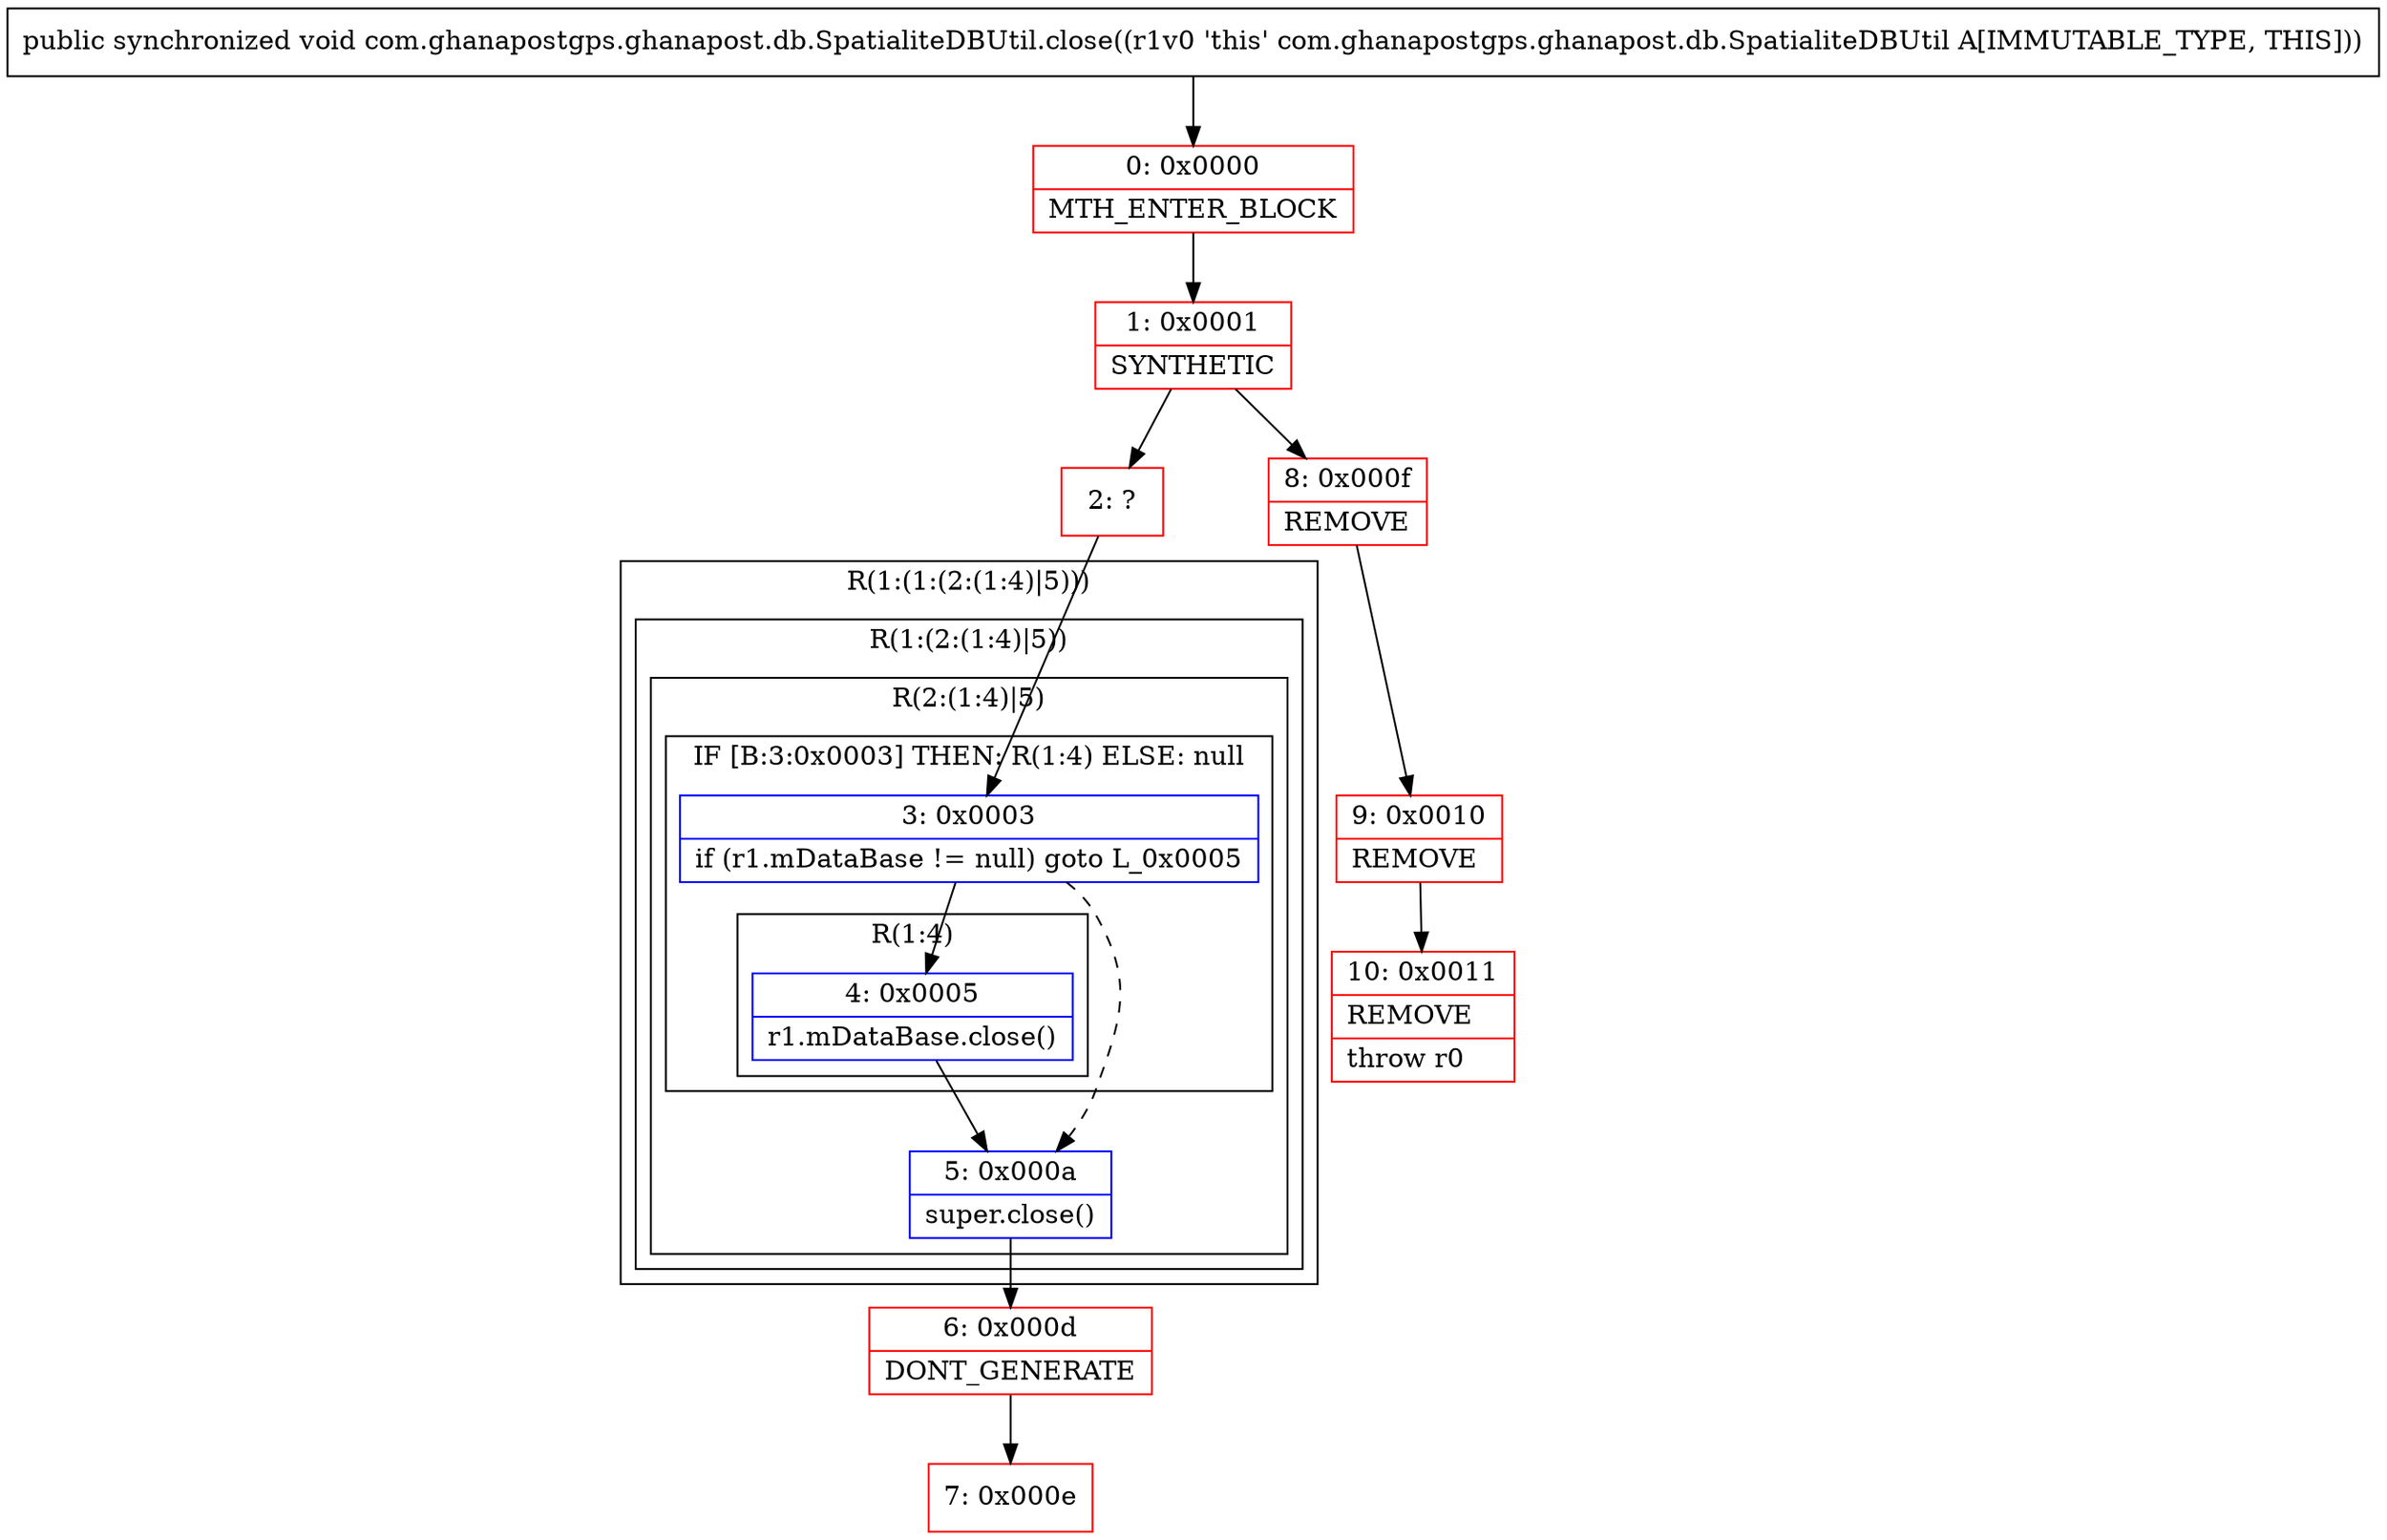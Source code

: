 digraph "CFG forcom.ghanapostgps.ghanapost.db.SpatialiteDBUtil.close()V" {
subgraph cluster_Region_1400373173 {
label = "R(1:(1:(2:(1:4)|5)))";
node [shape=record,color=blue];
subgraph cluster_Region_444635871 {
label = "R(1:(2:(1:4)|5))";
node [shape=record,color=blue];
subgraph cluster_Region_919948918 {
label = "R(2:(1:4)|5)";
node [shape=record,color=blue];
subgraph cluster_IfRegion_235419054 {
label = "IF [B:3:0x0003] THEN: R(1:4) ELSE: null";
node [shape=record,color=blue];
Node_3 [shape=record,label="{3\:\ 0x0003|if (r1.mDataBase != null) goto L_0x0005\l}"];
subgraph cluster_Region_1659824525 {
label = "R(1:4)";
node [shape=record,color=blue];
Node_4 [shape=record,label="{4\:\ 0x0005|r1.mDataBase.close()\l}"];
}
}
Node_5 [shape=record,label="{5\:\ 0x000a|super.close()\l}"];
}
}
}
Node_0 [shape=record,color=red,label="{0\:\ 0x0000|MTH_ENTER_BLOCK\l}"];
Node_1 [shape=record,color=red,label="{1\:\ 0x0001|SYNTHETIC\l}"];
Node_2 [shape=record,color=red,label="{2\:\ ?}"];
Node_6 [shape=record,color=red,label="{6\:\ 0x000d|DONT_GENERATE\l}"];
Node_7 [shape=record,color=red,label="{7\:\ 0x000e}"];
Node_8 [shape=record,color=red,label="{8\:\ 0x000f|REMOVE\l}"];
Node_9 [shape=record,color=red,label="{9\:\ 0x0010|REMOVE\l}"];
Node_10 [shape=record,color=red,label="{10\:\ 0x0011|REMOVE\l|throw r0\l}"];
MethodNode[shape=record,label="{public synchronized void com.ghanapostgps.ghanapost.db.SpatialiteDBUtil.close((r1v0 'this' com.ghanapostgps.ghanapost.db.SpatialiteDBUtil A[IMMUTABLE_TYPE, THIS])) }"];
MethodNode -> Node_0;
Node_3 -> Node_4;
Node_3 -> Node_5[style=dashed];
Node_4 -> Node_5;
Node_5 -> Node_6;
Node_0 -> Node_1;
Node_1 -> Node_2;
Node_1 -> Node_8;
Node_2 -> Node_3;
Node_6 -> Node_7;
Node_8 -> Node_9;
Node_9 -> Node_10;
}

